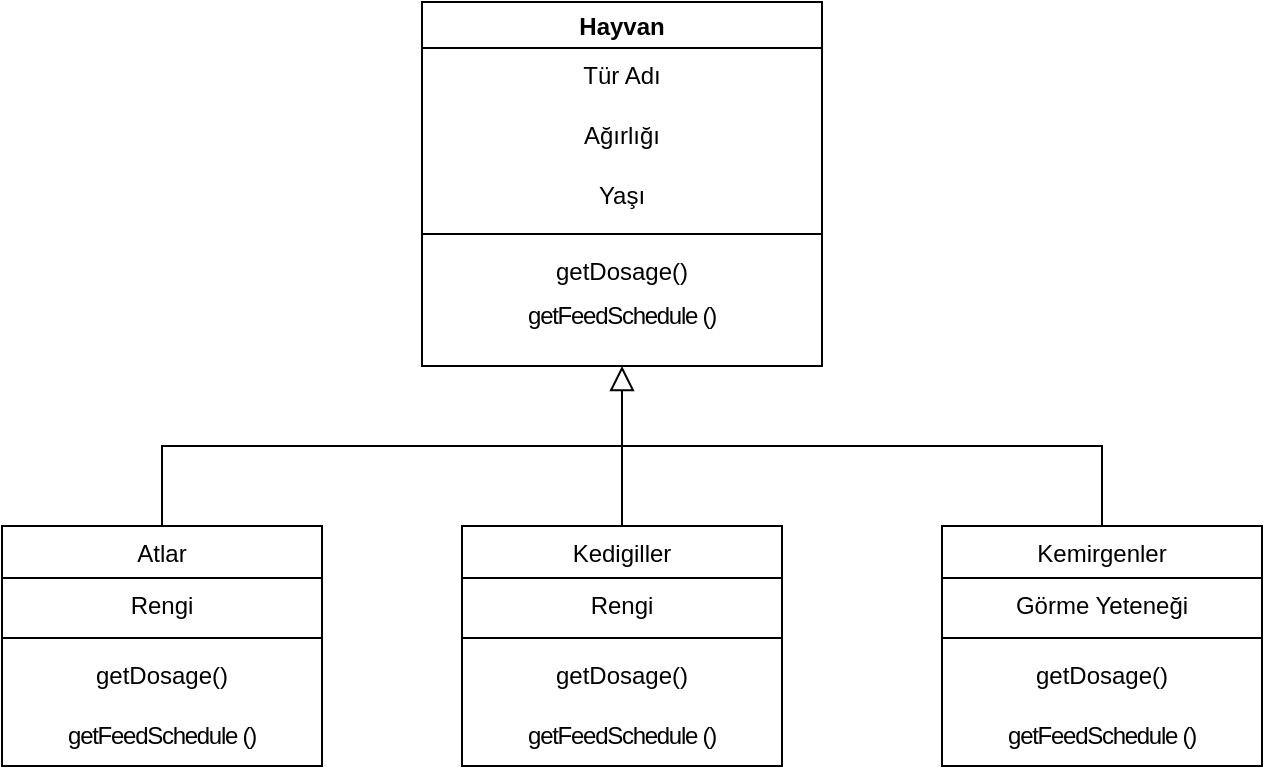 <mxfile version="19.0.0" type="github">
  <diagram id="C5RBs43oDa-KdzZeNtuy" name="Page-1">
    <mxGraphModel dx="1181" dy="769" grid="1" gridSize="10" guides="1" tooltips="1" connect="1" arrows="1" fold="1" page="1" pageScale="1" pageWidth="827" pageHeight="1169" math="0" shadow="0">
      <root>
        <mxCell id="WIyWlLk6GJQsqaUBKTNV-0" />
        <mxCell id="WIyWlLk6GJQsqaUBKTNV-1" parent="WIyWlLk6GJQsqaUBKTNV-0" />
        <mxCell id="zkfFHV4jXpPFQw0GAbJ--13" value="Atlar" style="swimlane;fontStyle=0;align=center;verticalAlign=top;childLayout=stackLayout;horizontal=1;startSize=26;horizontalStack=0;resizeParent=1;resizeLast=0;collapsible=1;marginBottom=0;rounded=0;shadow=0;strokeWidth=1;" parent="WIyWlLk6GJQsqaUBKTNV-1" vertex="1">
          <mxGeometry x="99" y="382" width="160" height="120" as="geometry">
            <mxRectangle x="340" y="380" width="170" height="26" as="alternateBounds" />
          </mxGeometry>
        </mxCell>
        <mxCell id="zkfFHV4jXpPFQw0GAbJ--14" value="Rengi" style="text;align=center;verticalAlign=top;spacingLeft=4;spacingRight=4;overflow=hidden;rotatable=0;points=[[0,0.5],[1,0.5]];portConstraint=eastwest;" parent="zkfFHV4jXpPFQw0GAbJ--13" vertex="1">
          <mxGeometry y="26" width="160" height="26" as="geometry" />
        </mxCell>
        <mxCell id="zkfFHV4jXpPFQw0GAbJ--15" value="" style="line;html=1;strokeWidth=1;align=left;verticalAlign=middle;spacingTop=-1;spacingLeft=3;spacingRight=3;rotatable=0;labelPosition=right;points=[];portConstraint=eastwest;" parent="zkfFHV4jXpPFQw0GAbJ--13" vertex="1">
          <mxGeometry y="52" width="160" height="8" as="geometry" />
        </mxCell>
        <mxCell id="IMEq9R-idPdjathn1WOH-6" value="getDosage()" style="text;html=1;strokeColor=none;fillColor=none;align=center;verticalAlign=middle;whiteSpace=wrap;rounded=0;" vertex="1" parent="zkfFHV4jXpPFQw0GAbJ--13">
          <mxGeometry y="60" width="160" height="30" as="geometry" />
        </mxCell>
        <mxCell id="IMEq9R-idPdjathn1WOH-7" value="&lt;span style=&quot;font-family: Nunito, sans-serif; letter-spacing: -0.64px; text-align: left; background-color: rgb(255, 255, 255);&quot;&gt;&lt;font style=&quot;font-size: 12px;&quot;&gt;getFeedSchedule ()&lt;/font&gt;&lt;/span&gt;" style="text;html=1;strokeColor=none;fillColor=none;align=center;verticalAlign=middle;whiteSpace=wrap;rounded=0;" vertex="1" parent="zkfFHV4jXpPFQw0GAbJ--13">
          <mxGeometry y="90" width="160" height="30" as="geometry" />
        </mxCell>
        <mxCell id="zkfFHV4jXpPFQw0GAbJ--16" value="" style="endArrow=block;endSize=10;endFill=0;shadow=0;strokeWidth=1;rounded=0;edgeStyle=elbowEdgeStyle;elbow=vertical;entryX=0.5;entryY=1;entryDx=0;entryDy=0;" parent="WIyWlLk6GJQsqaUBKTNV-1" source="zkfFHV4jXpPFQw0GAbJ--13" target="IMEq9R-idPdjathn1WOH-0" edge="1">
          <mxGeometry width="160" relative="1" as="geometry">
            <mxPoint x="199" y="-5" as="sourcePoint" />
            <mxPoint x="299" y="-107" as="targetPoint" />
          </mxGeometry>
        </mxCell>
        <mxCell id="IMEq9R-idPdjathn1WOH-0" value="Hayvan" style="swimlane;" vertex="1" parent="WIyWlLk6GJQsqaUBKTNV-1">
          <mxGeometry x="309" y="120" width="200" height="182" as="geometry" />
        </mxCell>
        <mxCell id="IMEq9R-idPdjathn1WOH-1" value="Tür Adı" style="text;html=1;strokeColor=none;fillColor=none;align=center;verticalAlign=middle;whiteSpace=wrap;rounded=0;" vertex="1" parent="IMEq9R-idPdjathn1WOH-0">
          <mxGeometry y="22" width="200" height="30" as="geometry" />
        </mxCell>
        <mxCell id="IMEq9R-idPdjathn1WOH-2" value="Ağırlığı" style="text;html=1;strokeColor=none;fillColor=none;align=center;verticalAlign=middle;whiteSpace=wrap;rounded=0;" vertex="1" parent="IMEq9R-idPdjathn1WOH-0">
          <mxGeometry y="52" width="200" height="30" as="geometry" />
        </mxCell>
        <mxCell id="IMEq9R-idPdjathn1WOH-3" value="Yaşı" style="text;html=1;strokeColor=none;fillColor=none;align=center;verticalAlign=middle;whiteSpace=wrap;rounded=0;" vertex="1" parent="IMEq9R-idPdjathn1WOH-0">
          <mxGeometry y="82" width="200" height="30" as="geometry" />
        </mxCell>
        <mxCell id="zkfFHV4jXpPFQw0GAbJ--9" value="" style="line;html=1;strokeWidth=1;align=left;verticalAlign=middle;spacingTop=-1;spacingLeft=3;spacingRight=3;rotatable=0;labelPosition=right;points=[];portConstraint=eastwest;" parent="IMEq9R-idPdjathn1WOH-0" vertex="1">
          <mxGeometry y="112" width="200" height="8" as="geometry" />
        </mxCell>
        <mxCell id="IMEq9R-idPdjathn1WOH-4" value="getDosage()" style="text;html=1;strokeColor=none;fillColor=none;align=center;verticalAlign=middle;whiteSpace=wrap;rounded=0;" vertex="1" parent="IMEq9R-idPdjathn1WOH-0">
          <mxGeometry y="120" width="200" height="30" as="geometry" />
        </mxCell>
        <mxCell id="IMEq9R-idPdjathn1WOH-5" value="&lt;span style=&quot;font-family: Nunito, sans-serif; letter-spacing: -0.64px; text-align: left; background-color: rgb(255, 255, 255);&quot;&gt;&lt;font style=&quot;font-size: 12px;&quot;&gt;getFeedSchedule ()&lt;/font&gt;&lt;/span&gt;" style="text;html=1;strokeColor=none;fillColor=none;align=center;verticalAlign=middle;whiteSpace=wrap;rounded=0;" vertex="1" parent="IMEq9R-idPdjathn1WOH-0">
          <mxGeometry y="142" width="200" height="30" as="geometry" />
        </mxCell>
        <mxCell id="IMEq9R-idPdjathn1WOH-8" value="Kedigiller" style="swimlane;fontStyle=0;align=center;verticalAlign=top;childLayout=stackLayout;horizontal=1;startSize=26;horizontalStack=0;resizeParent=1;resizeLast=0;collapsible=1;marginBottom=0;rounded=0;shadow=0;strokeWidth=1;" vertex="1" parent="WIyWlLk6GJQsqaUBKTNV-1">
          <mxGeometry x="329" y="382" width="160" height="120" as="geometry">
            <mxRectangle x="340" y="380" width="170" height="26" as="alternateBounds" />
          </mxGeometry>
        </mxCell>
        <mxCell id="IMEq9R-idPdjathn1WOH-9" value="Rengi" style="text;align=center;verticalAlign=top;spacingLeft=4;spacingRight=4;overflow=hidden;rotatable=0;points=[[0,0.5],[1,0.5]];portConstraint=eastwest;" vertex="1" parent="IMEq9R-idPdjathn1WOH-8">
          <mxGeometry y="26" width="160" height="26" as="geometry" />
        </mxCell>
        <mxCell id="IMEq9R-idPdjathn1WOH-10" value="" style="line;html=1;strokeWidth=1;align=left;verticalAlign=middle;spacingTop=-1;spacingLeft=3;spacingRight=3;rotatable=0;labelPosition=right;points=[];portConstraint=eastwest;" vertex="1" parent="IMEq9R-idPdjathn1WOH-8">
          <mxGeometry y="52" width="160" height="8" as="geometry" />
        </mxCell>
        <mxCell id="IMEq9R-idPdjathn1WOH-11" value="getDosage()" style="text;html=1;strokeColor=none;fillColor=none;align=center;verticalAlign=middle;whiteSpace=wrap;rounded=0;" vertex="1" parent="IMEq9R-idPdjathn1WOH-8">
          <mxGeometry y="60" width="160" height="30" as="geometry" />
        </mxCell>
        <mxCell id="IMEq9R-idPdjathn1WOH-12" value="&lt;span style=&quot;font-family: Nunito, sans-serif; letter-spacing: -0.64px; text-align: left; background-color: rgb(255, 255, 255);&quot;&gt;&lt;font style=&quot;font-size: 12px;&quot;&gt;getFeedSchedule ()&lt;/font&gt;&lt;/span&gt;" style="text;html=1;strokeColor=none;fillColor=none;align=center;verticalAlign=middle;whiteSpace=wrap;rounded=0;" vertex="1" parent="IMEq9R-idPdjathn1WOH-8">
          <mxGeometry y="90" width="160" height="30" as="geometry" />
        </mxCell>
        <mxCell id="IMEq9R-idPdjathn1WOH-13" value="Kemirgenler" style="swimlane;fontStyle=0;align=center;verticalAlign=top;childLayout=stackLayout;horizontal=1;startSize=26;horizontalStack=0;resizeParent=1;resizeLast=0;collapsible=1;marginBottom=0;rounded=0;shadow=0;strokeWidth=1;" vertex="1" parent="WIyWlLk6GJQsqaUBKTNV-1">
          <mxGeometry x="569" y="382" width="160" height="120" as="geometry">
            <mxRectangle x="340" y="380" width="170" height="26" as="alternateBounds" />
          </mxGeometry>
        </mxCell>
        <mxCell id="IMEq9R-idPdjathn1WOH-14" value="Görme Yeteneği" style="text;align=center;verticalAlign=top;spacingLeft=4;spacingRight=4;overflow=hidden;rotatable=0;points=[[0,0.5],[1,0.5]];portConstraint=eastwest;" vertex="1" parent="IMEq9R-idPdjathn1WOH-13">
          <mxGeometry y="26" width="160" height="26" as="geometry" />
        </mxCell>
        <mxCell id="IMEq9R-idPdjathn1WOH-15" value="" style="line;html=1;strokeWidth=1;align=left;verticalAlign=middle;spacingTop=-1;spacingLeft=3;spacingRight=3;rotatable=0;labelPosition=right;points=[];portConstraint=eastwest;" vertex="1" parent="IMEq9R-idPdjathn1WOH-13">
          <mxGeometry y="52" width="160" height="8" as="geometry" />
        </mxCell>
        <mxCell id="IMEq9R-idPdjathn1WOH-16" value="getDosage()" style="text;html=1;strokeColor=none;fillColor=none;align=center;verticalAlign=middle;whiteSpace=wrap;rounded=0;" vertex="1" parent="IMEq9R-idPdjathn1WOH-13">
          <mxGeometry y="60" width="160" height="30" as="geometry" />
        </mxCell>
        <mxCell id="IMEq9R-idPdjathn1WOH-17" value="&lt;span style=&quot;font-family: Nunito, sans-serif; letter-spacing: -0.64px; text-align: left; background-color: rgb(255, 255, 255);&quot;&gt;&lt;font style=&quot;font-size: 12px;&quot;&gt;getFeedSchedule ()&lt;/font&gt;&lt;/span&gt;" style="text;html=1;strokeColor=none;fillColor=none;align=center;verticalAlign=middle;whiteSpace=wrap;rounded=0;" vertex="1" parent="IMEq9R-idPdjathn1WOH-13">
          <mxGeometry y="90" width="160" height="30" as="geometry" />
        </mxCell>
        <mxCell id="IMEq9R-idPdjathn1WOH-18" value="" style="endArrow=none;html=1;rounded=0;fontSize=12;entryX=0.5;entryY=0;entryDx=0;entryDy=0;" edge="1" parent="WIyWlLk6GJQsqaUBKTNV-1" target="IMEq9R-idPdjathn1WOH-13">
          <mxGeometry width="50" height="50" relative="1" as="geometry">
            <mxPoint x="409" y="342" as="sourcePoint" />
            <mxPoint x="489" y="312" as="targetPoint" />
            <Array as="points">
              <mxPoint x="649" y="342" />
            </Array>
          </mxGeometry>
        </mxCell>
        <mxCell id="IMEq9R-idPdjathn1WOH-20" value="" style="endArrow=none;html=1;rounded=0;fontSize=12;exitX=0.5;exitY=0;exitDx=0;exitDy=0;" edge="1" parent="WIyWlLk6GJQsqaUBKTNV-1" source="IMEq9R-idPdjathn1WOH-8">
          <mxGeometry width="50" height="50" relative="1" as="geometry">
            <mxPoint x="409" y="372" as="sourcePoint" />
            <mxPoint x="409" y="342" as="targetPoint" />
          </mxGeometry>
        </mxCell>
      </root>
    </mxGraphModel>
  </diagram>
</mxfile>
